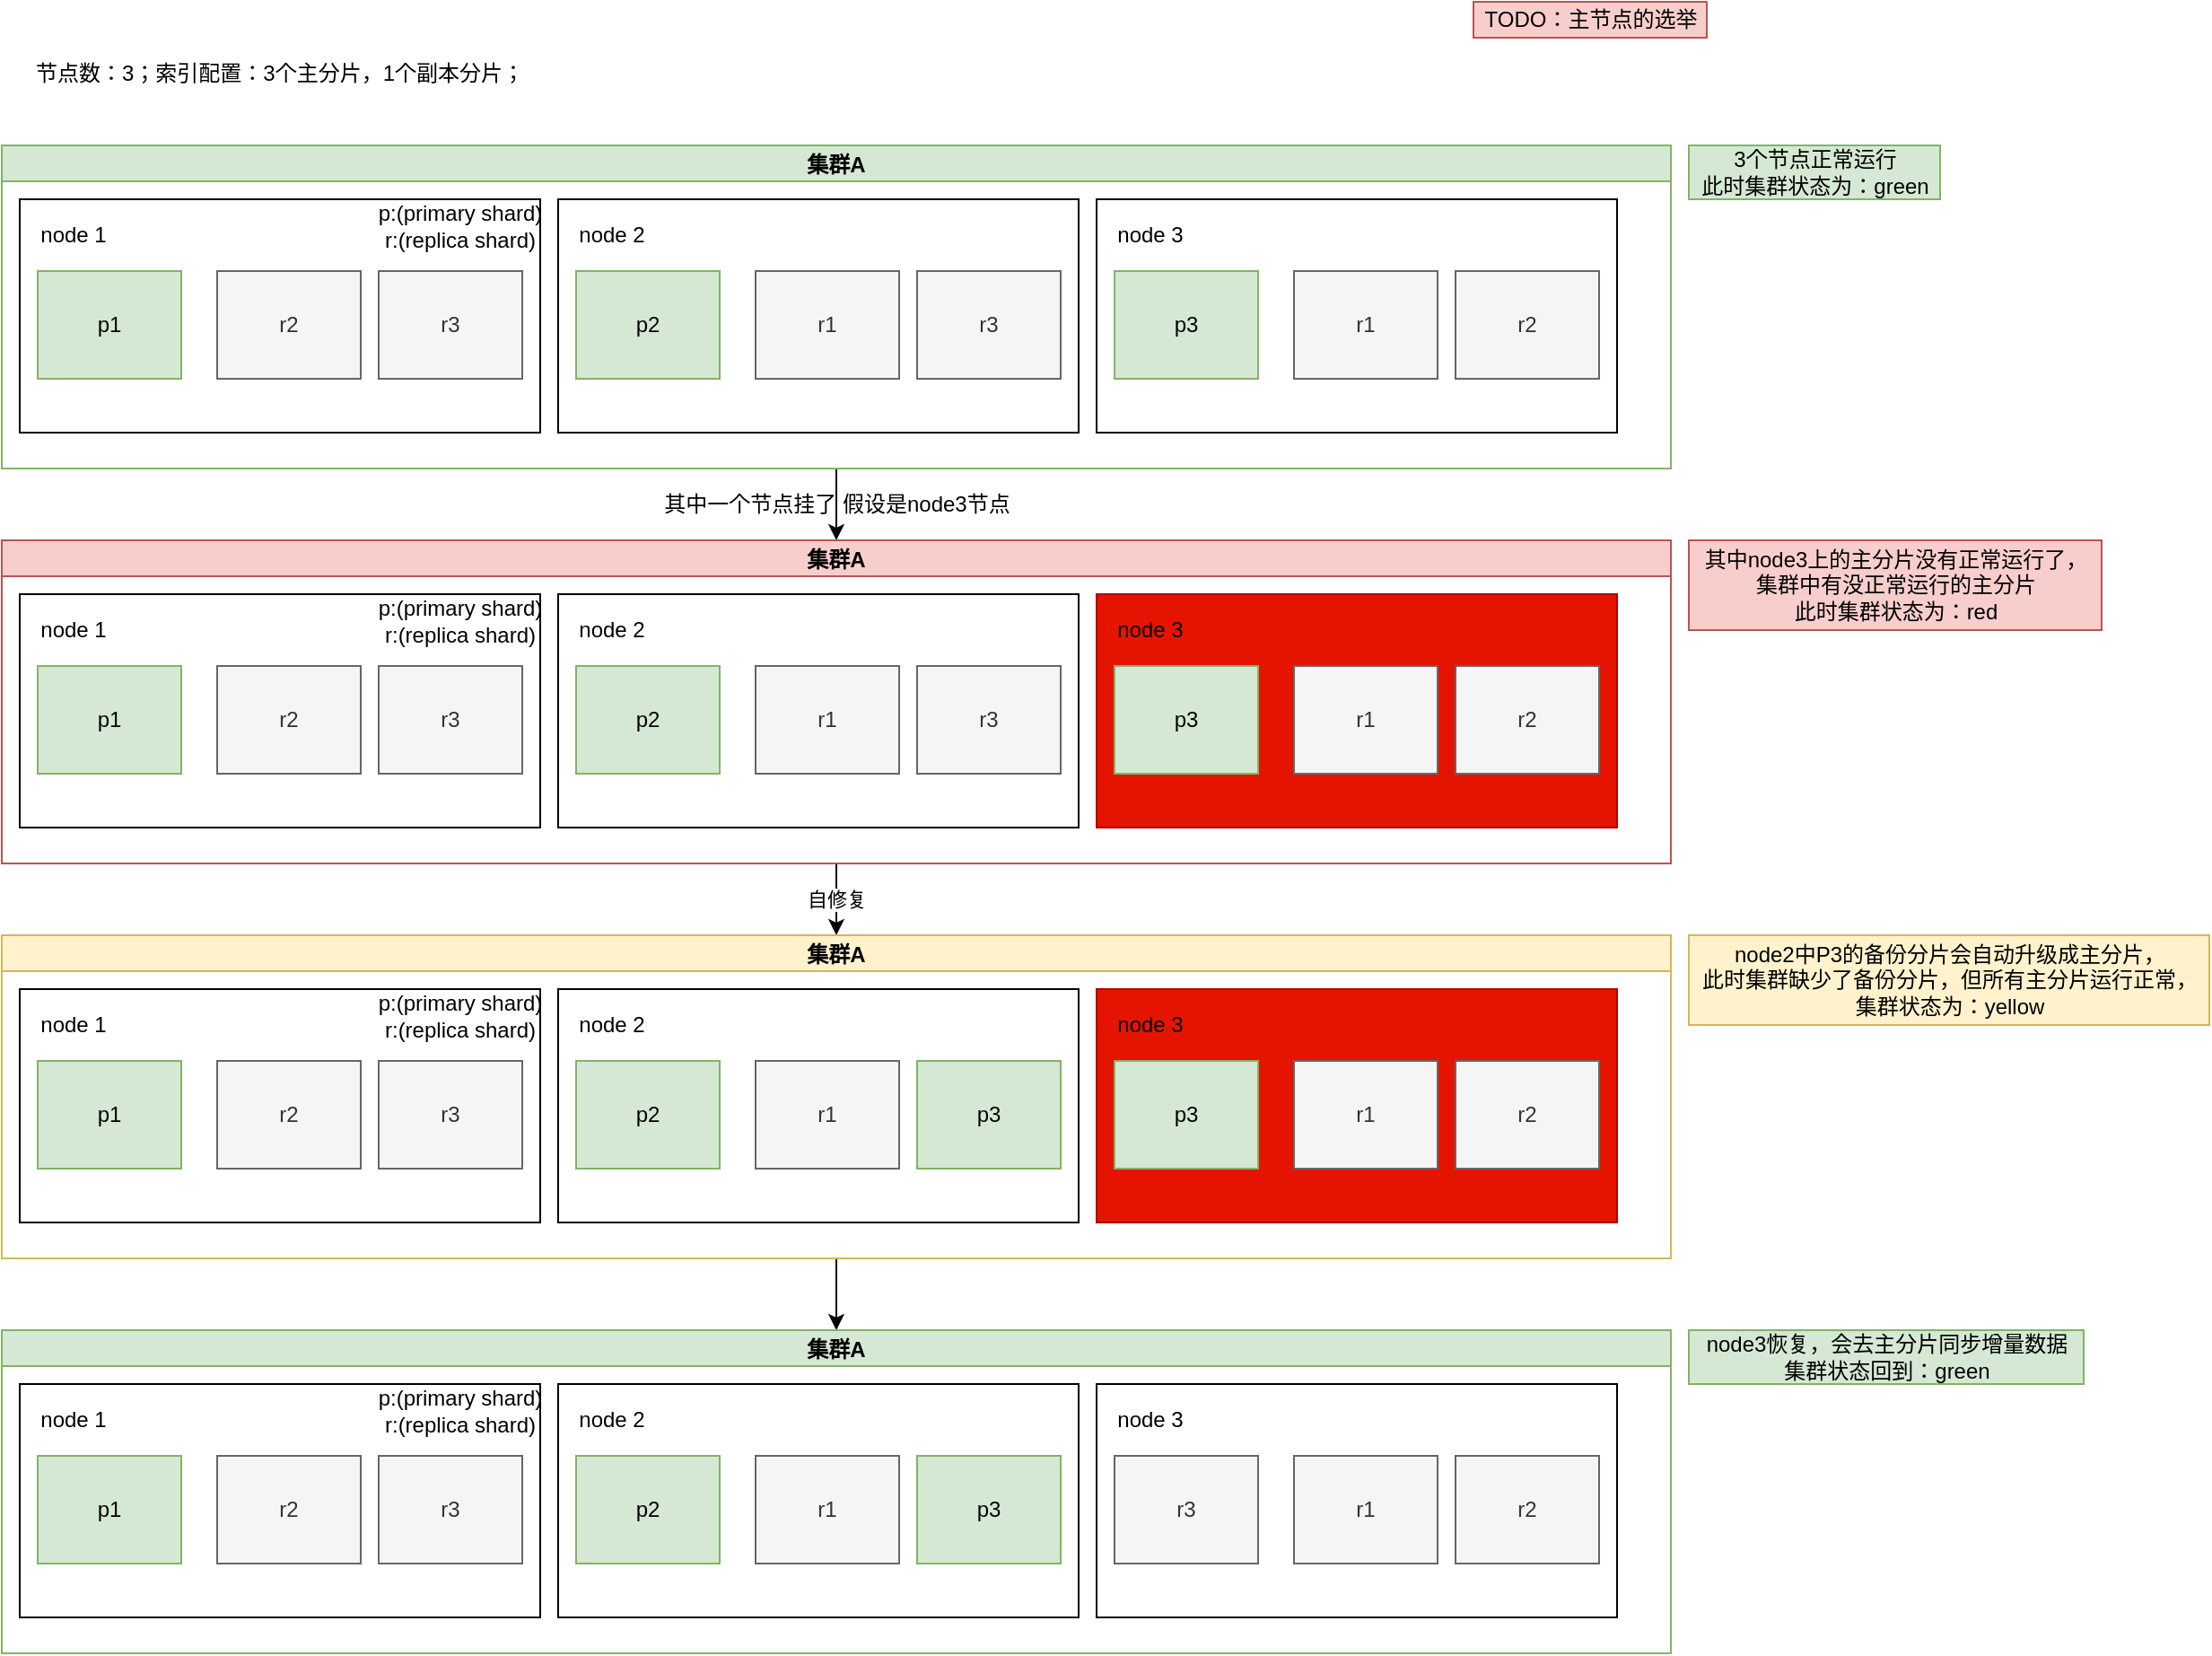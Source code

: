 <mxfile version="14.9.6" type="github">
  <diagram id="C5RBs43oDa-KdzZeNtuy" name="Page-1">
    <mxGraphModel dx="1678" dy="934" grid="1" gridSize="10" guides="1" tooltips="1" connect="1" arrows="1" fold="1" page="1" pageScale="1" pageWidth="1390" pageHeight="980" math="0" shadow="0">
      <root>
        <mxCell id="WIyWlLk6GJQsqaUBKTNV-0" />
        <mxCell id="WIyWlLk6GJQsqaUBKTNV-1" parent="WIyWlLk6GJQsqaUBKTNV-0" />
        <mxCell id="ibbkaZqgxfsACqarjdkI-46" style="edgeStyle=orthogonalEdgeStyle;rounded=0;orthogonalLoop=1;jettySize=auto;html=1;exitX=0.5;exitY=1;exitDx=0;exitDy=0;entryX=0.5;entryY=0;entryDx=0;entryDy=0;" edge="1" parent="WIyWlLk6GJQsqaUBKTNV-1" source="ibbkaZqgxfsACqarjdkI-0" target="ibbkaZqgxfsACqarjdkI-29">
          <mxGeometry relative="1" as="geometry" />
        </mxCell>
        <mxCell id="ibbkaZqgxfsACqarjdkI-0" value="集群A" style="swimlane;startSize=20;horizontal=1;containerType=tree;newEdgeStyle={&quot;edgeStyle&quot;:&quot;elbowEdgeStyle&quot;,&quot;startArrow&quot;:&quot;none&quot;,&quot;endArrow&quot;:&quot;none&quot;};fillColor=#d5e8d4;strokeColor=#82b366;" vertex="1" parent="WIyWlLk6GJQsqaUBKTNV-1">
          <mxGeometry x="80" y="110" width="930" height="180" as="geometry">
            <mxRectangle x="70" y="50" width="70" height="20" as="alternateBounds" />
          </mxGeometry>
        </mxCell>
        <mxCell id="ibbkaZqgxfsACqarjdkI-6" value="" style="rounded=0;whiteSpace=wrap;html=1;" vertex="1" parent="ibbkaZqgxfsACqarjdkI-0">
          <mxGeometry x="10" y="30" width="290" height="130" as="geometry" />
        </mxCell>
        <mxCell id="ibbkaZqgxfsACqarjdkI-7" value="node 1" style="text;html=1;strokeColor=none;fillColor=none;align=center;verticalAlign=middle;whiteSpace=wrap;rounded=0;" vertex="1" parent="ibbkaZqgxfsACqarjdkI-0">
          <mxGeometry x="20" y="40" width="40" height="20" as="geometry" />
        </mxCell>
        <mxCell id="ibbkaZqgxfsACqarjdkI-8" value="p1" style="rounded=0;whiteSpace=wrap;html=1;fillColor=#d5e8d4;strokeColor=#82b366;" vertex="1" parent="ibbkaZqgxfsACqarjdkI-0">
          <mxGeometry x="20" y="70" width="80" height="60" as="geometry" />
        </mxCell>
        <mxCell id="ibbkaZqgxfsACqarjdkI-10" value="r2" style="rounded=0;whiteSpace=wrap;html=1;fillColor=#f5f5f5;strokeColor=#666666;fontColor=#333333;" vertex="1" parent="ibbkaZqgxfsACqarjdkI-0">
          <mxGeometry x="120" y="70" width="80" height="60" as="geometry" />
        </mxCell>
        <mxCell id="ibbkaZqgxfsACqarjdkI-9" value="r3" style="rounded=0;whiteSpace=wrap;html=1;fillColor=#f5f5f5;strokeColor=#666666;fontColor=#333333;" vertex="1" parent="ibbkaZqgxfsACqarjdkI-0">
          <mxGeometry x="210" y="70" width="80" height="60" as="geometry" />
        </mxCell>
        <mxCell id="ibbkaZqgxfsACqarjdkI-13" value="" style="rounded=0;whiteSpace=wrap;html=1;" vertex="1" parent="ibbkaZqgxfsACqarjdkI-0">
          <mxGeometry x="310" y="30" width="290" height="130" as="geometry" />
        </mxCell>
        <mxCell id="ibbkaZqgxfsACqarjdkI-15" value="p2" style="rounded=0;whiteSpace=wrap;html=1;fillColor=#d5e8d4;strokeColor=#82b366;" vertex="1" parent="ibbkaZqgxfsACqarjdkI-0">
          <mxGeometry x="320" y="70" width="80" height="60" as="geometry" />
        </mxCell>
        <mxCell id="ibbkaZqgxfsACqarjdkI-16" value="r1" style="rounded=0;whiteSpace=wrap;html=1;fillColor=#f5f5f5;strokeColor=#666666;fontColor=#333333;" vertex="1" parent="ibbkaZqgxfsACqarjdkI-0">
          <mxGeometry x="420" y="70" width="80" height="60" as="geometry" />
        </mxCell>
        <mxCell id="ibbkaZqgxfsACqarjdkI-17" value="r3" style="rounded=0;whiteSpace=wrap;html=1;fillColor=#f5f5f5;strokeColor=#666666;fontColor=#333333;" vertex="1" parent="ibbkaZqgxfsACqarjdkI-0">
          <mxGeometry x="510" y="70" width="80" height="60" as="geometry" />
        </mxCell>
        <mxCell id="ibbkaZqgxfsACqarjdkI-18" value="node 2" style="text;html=1;strokeColor=none;fillColor=none;align=center;verticalAlign=middle;whiteSpace=wrap;rounded=0;" vertex="1" parent="ibbkaZqgxfsACqarjdkI-0">
          <mxGeometry x="320" y="40" width="40" height="20" as="geometry" />
        </mxCell>
        <mxCell id="ibbkaZqgxfsACqarjdkI-19" value="" style="rounded=0;whiteSpace=wrap;html=1;" vertex="1" parent="ibbkaZqgxfsACqarjdkI-0">
          <mxGeometry x="610" y="30" width="290" height="130" as="geometry" />
        </mxCell>
        <mxCell id="ibbkaZqgxfsACqarjdkI-20" value="p3" style="rounded=0;whiteSpace=wrap;html=1;fillColor=#d5e8d4;strokeColor=#82b366;" vertex="1" parent="ibbkaZqgxfsACqarjdkI-0">
          <mxGeometry x="620" y="70" width="80" height="60" as="geometry" />
        </mxCell>
        <mxCell id="ibbkaZqgxfsACqarjdkI-21" value="r1" style="rounded=0;whiteSpace=wrap;html=1;fillColor=#f5f5f5;strokeColor=#666666;fontColor=#333333;" vertex="1" parent="ibbkaZqgxfsACqarjdkI-0">
          <mxGeometry x="720" y="70" width="80" height="60" as="geometry" />
        </mxCell>
        <mxCell id="ibbkaZqgxfsACqarjdkI-22" value="r2" style="rounded=0;whiteSpace=wrap;html=1;fillColor=#f5f5f5;strokeColor=#666666;fontColor=#333333;" vertex="1" parent="ibbkaZqgxfsACqarjdkI-0">
          <mxGeometry x="810" y="70" width="80" height="60" as="geometry" />
        </mxCell>
        <mxCell id="ibbkaZqgxfsACqarjdkI-23" value="node 3" style="text;html=1;strokeColor=none;fillColor=none;align=center;verticalAlign=middle;whiteSpace=wrap;rounded=0;" vertex="1" parent="ibbkaZqgxfsACqarjdkI-0">
          <mxGeometry x="620" y="40" width="40" height="20" as="geometry" />
        </mxCell>
        <mxCell id="ibbkaZqgxfsACqarjdkI-27" value="p:(primary shard)&lt;br&gt;r:(replica shard)" style="text;html=1;align=center;verticalAlign=middle;resizable=0;points=[];autosize=1;strokeColor=none;" vertex="1" parent="ibbkaZqgxfsACqarjdkI-0">
          <mxGeometry x="200" y="30" width="110" height="30" as="geometry" />
        </mxCell>
        <mxCell id="ibbkaZqgxfsACqarjdkI-26" value="节点数：3；索引配置：3个主分片，1个副本分片；" style="text;html=1;strokeColor=none;fillColor=none;align=center;verticalAlign=middle;whiteSpace=wrap;rounded=0;" vertex="1" parent="WIyWlLk6GJQsqaUBKTNV-1">
          <mxGeometry x="80" y="50" width="310" height="40" as="geometry" />
        </mxCell>
        <mxCell id="ibbkaZqgxfsACqarjdkI-28" value="3个节点正常运行&lt;br&gt;此时集群状态为：green" style="text;html=1;align=center;verticalAlign=middle;resizable=0;points=[];autosize=1;strokeColor=#82b366;fillColor=#d5e8d4;" vertex="1" parent="WIyWlLk6GJQsqaUBKTNV-1">
          <mxGeometry x="1020" y="110" width="140" height="30" as="geometry" />
        </mxCell>
        <mxCell id="ibbkaZqgxfsACqarjdkI-67" value="自修复" style="edgeStyle=orthogonalEdgeStyle;rounded=0;orthogonalLoop=1;jettySize=auto;html=1;exitX=0.5;exitY=1;exitDx=0;exitDy=0;entryX=0.5;entryY=0;entryDx=0;entryDy=0;" edge="1" parent="WIyWlLk6GJQsqaUBKTNV-1" source="ibbkaZqgxfsACqarjdkI-29" target="ibbkaZqgxfsACqarjdkI-50">
          <mxGeometry relative="1" as="geometry" />
        </mxCell>
        <mxCell id="ibbkaZqgxfsACqarjdkI-29" value="集群A" style="swimlane;startSize=20;horizontal=1;containerType=tree;newEdgeStyle={&quot;edgeStyle&quot;:&quot;elbowEdgeStyle&quot;,&quot;startArrow&quot;:&quot;none&quot;,&quot;endArrow&quot;:&quot;none&quot;};fillColor=#f8cecc;strokeColor=#b85450;" vertex="1" parent="WIyWlLk6GJQsqaUBKTNV-1">
          <mxGeometry x="80" y="330" width="930" height="180" as="geometry">
            <mxRectangle x="70" y="50" width="70" height="20" as="alternateBounds" />
          </mxGeometry>
        </mxCell>
        <mxCell id="ibbkaZqgxfsACqarjdkI-30" value="" style="rounded=0;whiteSpace=wrap;html=1;" vertex="1" parent="ibbkaZqgxfsACqarjdkI-29">
          <mxGeometry x="10" y="30" width="290" height="130" as="geometry" />
        </mxCell>
        <mxCell id="ibbkaZqgxfsACqarjdkI-31" value="node 1" style="text;html=1;strokeColor=none;fillColor=none;align=center;verticalAlign=middle;whiteSpace=wrap;rounded=0;" vertex="1" parent="ibbkaZqgxfsACqarjdkI-29">
          <mxGeometry x="20" y="40" width="40" height="20" as="geometry" />
        </mxCell>
        <mxCell id="ibbkaZqgxfsACqarjdkI-32" value="p1" style="rounded=0;whiteSpace=wrap;html=1;fillColor=#d5e8d4;strokeColor=#82b366;" vertex="1" parent="ibbkaZqgxfsACqarjdkI-29">
          <mxGeometry x="20" y="70" width="80" height="60" as="geometry" />
        </mxCell>
        <mxCell id="ibbkaZqgxfsACqarjdkI-33" value="r2" style="rounded=0;whiteSpace=wrap;html=1;fillColor=#f5f5f5;strokeColor=#666666;fontColor=#333333;" vertex="1" parent="ibbkaZqgxfsACqarjdkI-29">
          <mxGeometry x="120" y="70" width="80" height="60" as="geometry" />
        </mxCell>
        <mxCell id="ibbkaZqgxfsACqarjdkI-34" value="r3" style="rounded=0;whiteSpace=wrap;html=1;fillColor=#f5f5f5;strokeColor=#666666;fontColor=#333333;" vertex="1" parent="ibbkaZqgxfsACqarjdkI-29">
          <mxGeometry x="210" y="70" width="80" height="60" as="geometry" />
        </mxCell>
        <mxCell id="ibbkaZqgxfsACqarjdkI-35" value="" style="rounded=0;whiteSpace=wrap;html=1;" vertex="1" parent="ibbkaZqgxfsACqarjdkI-29">
          <mxGeometry x="310" y="30" width="290" height="130" as="geometry" />
        </mxCell>
        <mxCell id="ibbkaZqgxfsACqarjdkI-36" value="p2" style="rounded=0;whiteSpace=wrap;html=1;fillColor=#d5e8d4;strokeColor=#82b366;" vertex="1" parent="ibbkaZqgxfsACqarjdkI-29">
          <mxGeometry x="320" y="70" width="80" height="60" as="geometry" />
        </mxCell>
        <mxCell id="ibbkaZqgxfsACqarjdkI-37" value="r1" style="rounded=0;whiteSpace=wrap;html=1;fillColor=#f5f5f5;strokeColor=#666666;fontColor=#333333;" vertex="1" parent="ibbkaZqgxfsACqarjdkI-29">
          <mxGeometry x="420" y="70" width="80" height="60" as="geometry" />
        </mxCell>
        <mxCell id="ibbkaZqgxfsACqarjdkI-38" value="r3" style="rounded=0;whiteSpace=wrap;html=1;fillColor=#f5f5f5;strokeColor=#666666;fontColor=#333333;" vertex="1" parent="ibbkaZqgxfsACqarjdkI-29">
          <mxGeometry x="510" y="70" width="80" height="60" as="geometry" />
        </mxCell>
        <mxCell id="ibbkaZqgxfsACqarjdkI-39" value="node 2" style="text;html=1;strokeColor=none;fillColor=none;align=center;verticalAlign=middle;whiteSpace=wrap;rounded=0;" vertex="1" parent="ibbkaZqgxfsACqarjdkI-29">
          <mxGeometry x="320" y="40" width="40" height="20" as="geometry" />
        </mxCell>
        <mxCell id="ibbkaZqgxfsACqarjdkI-40" value="" style="rounded=0;whiteSpace=wrap;html=1;fillColor=#e51400;strokeColor=#B20000;fontColor=#ffffff;" vertex="1" parent="ibbkaZqgxfsACqarjdkI-29">
          <mxGeometry x="610" y="30" width="290" height="130" as="geometry" />
        </mxCell>
        <mxCell id="ibbkaZqgxfsACqarjdkI-41" value="p3" style="rounded=0;whiteSpace=wrap;html=1;fillColor=#d5e8d4;strokeColor=#82b366;" vertex="1" parent="ibbkaZqgxfsACqarjdkI-29">
          <mxGeometry x="620" y="70" width="80" height="60" as="geometry" />
        </mxCell>
        <mxCell id="ibbkaZqgxfsACqarjdkI-42" value="r1" style="rounded=0;whiteSpace=wrap;html=1;fillColor=#f5f5f5;strokeColor=#666666;fontColor=#333333;" vertex="1" parent="ibbkaZqgxfsACqarjdkI-29">
          <mxGeometry x="720" y="70" width="80" height="60" as="geometry" />
        </mxCell>
        <mxCell id="ibbkaZqgxfsACqarjdkI-43" value="r2" style="rounded=0;whiteSpace=wrap;html=1;fillColor=#f5f5f5;strokeColor=#666666;fontColor=#333333;" vertex="1" parent="ibbkaZqgxfsACqarjdkI-29">
          <mxGeometry x="810" y="70" width="80" height="60" as="geometry" />
        </mxCell>
        <mxCell id="ibbkaZqgxfsACqarjdkI-44" value="node 3" style="text;html=1;strokeColor=none;fillColor=none;align=center;verticalAlign=middle;whiteSpace=wrap;rounded=0;" vertex="1" parent="ibbkaZqgxfsACqarjdkI-29">
          <mxGeometry x="620" y="40" width="40" height="20" as="geometry" />
        </mxCell>
        <mxCell id="ibbkaZqgxfsACqarjdkI-45" value="p:(primary shard)&lt;br&gt;r:(replica shard)" style="text;html=1;align=center;verticalAlign=middle;resizable=0;points=[];autosize=1;strokeColor=none;" vertex="1" parent="ibbkaZqgxfsACqarjdkI-29">
          <mxGeometry x="200" y="30" width="110" height="30" as="geometry" />
        </mxCell>
        <mxCell id="ibbkaZqgxfsACqarjdkI-47" value="其中一个节点挂了 假设是node3节点" style="text;html=1;align=center;verticalAlign=middle;resizable=0;points=[];autosize=1;strokeColor=none;" vertex="1" parent="WIyWlLk6GJQsqaUBKTNV-1">
          <mxGeometry x="440" y="300" width="210" height="20" as="geometry" />
        </mxCell>
        <mxCell id="ibbkaZqgxfsACqarjdkI-49" value="其中node3上的主分片没有正常运行了，&lt;br&gt;集群中有没正常运行的主分片&lt;br&gt;此时集群状态为：red" style="text;html=1;align=center;verticalAlign=middle;resizable=0;points=[];autosize=1;strokeColor=#b85450;fillColor=#f8cecc;" vertex="1" parent="WIyWlLk6GJQsqaUBKTNV-1">
          <mxGeometry x="1020" y="330" width="230" height="50" as="geometry" />
        </mxCell>
        <mxCell id="ibbkaZqgxfsACqarjdkI-86" style="edgeStyle=orthogonalEdgeStyle;rounded=0;orthogonalLoop=1;jettySize=auto;html=1;exitX=0.5;exitY=1;exitDx=0;exitDy=0;entryX=0.5;entryY=0;entryDx=0;entryDy=0;" edge="1" parent="WIyWlLk6GJQsqaUBKTNV-1" source="ibbkaZqgxfsACqarjdkI-50" target="ibbkaZqgxfsACqarjdkI-69">
          <mxGeometry relative="1" as="geometry" />
        </mxCell>
        <mxCell id="ibbkaZqgxfsACqarjdkI-50" value="集群A" style="swimlane;startSize=20;horizontal=1;containerType=tree;newEdgeStyle={&quot;edgeStyle&quot;:&quot;elbowEdgeStyle&quot;,&quot;startArrow&quot;:&quot;none&quot;,&quot;endArrow&quot;:&quot;none&quot;};fillColor=#fff2cc;strokeColor=#d6b656;" vertex="1" parent="WIyWlLk6GJQsqaUBKTNV-1">
          <mxGeometry x="80" y="550" width="930" height="180" as="geometry">
            <mxRectangle x="70" y="50" width="70" height="20" as="alternateBounds" />
          </mxGeometry>
        </mxCell>
        <mxCell id="ibbkaZqgxfsACqarjdkI-51" value="" style="rounded=0;whiteSpace=wrap;html=1;" vertex="1" parent="ibbkaZqgxfsACqarjdkI-50">
          <mxGeometry x="10" y="30" width="290" height="130" as="geometry" />
        </mxCell>
        <mxCell id="ibbkaZqgxfsACqarjdkI-52" value="node 1" style="text;html=1;strokeColor=none;fillColor=none;align=center;verticalAlign=middle;whiteSpace=wrap;rounded=0;" vertex="1" parent="ibbkaZqgxfsACqarjdkI-50">
          <mxGeometry x="20" y="40" width="40" height="20" as="geometry" />
        </mxCell>
        <mxCell id="ibbkaZqgxfsACqarjdkI-53" value="p1" style="rounded=0;whiteSpace=wrap;html=1;fillColor=#d5e8d4;strokeColor=#82b366;" vertex="1" parent="ibbkaZqgxfsACqarjdkI-50">
          <mxGeometry x="20" y="70" width="80" height="60" as="geometry" />
        </mxCell>
        <mxCell id="ibbkaZqgxfsACqarjdkI-54" value="r2" style="rounded=0;whiteSpace=wrap;html=1;fillColor=#f5f5f5;strokeColor=#666666;fontColor=#333333;" vertex="1" parent="ibbkaZqgxfsACqarjdkI-50">
          <mxGeometry x="120" y="70" width="80" height="60" as="geometry" />
        </mxCell>
        <mxCell id="ibbkaZqgxfsACqarjdkI-55" value="r3" style="rounded=0;whiteSpace=wrap;html=1;fillColor=#f5f5f5;strokeColor=#666666;fontColor=#333333;" vertex="1" parent="ibbkaZqgxfsACqarjdkI-50">
          <mxGeometry x="210" y="70" width="80" height="60" as="geometry" />
        </mxCell>
        <mxCell id="ibbkaZqgxfsACqarjdkI-56" value="" style="rounded=0;whiteSpace=wrap;html=1;" vertex="1" parent="ibbkaZqgxfsACqarjdkI-50">
          <mxGeometry x="310" y="30" width="290" height="130" as="geometry" />
        </mxCell>
        <mxCell id="ibbkaZqgxfsACqarjdkI-57" value="p2" style="rounded=0;whiteSpace=wrap;html=1;fillColor=#d5e8d4;strokeColor=#82b366;" vertex="1" parent="ibbkaZqgxfsACqarjdkI-50">
          <mxGeometry x="320" y="70" width="80" height="60" as="geometry" />
        </mxCell>
        <mxCell id="ibbkaZqgxfsACqarjdkI-58" value="r1" style="rounded=0;whiteSpace=wrap;html=1;fillColor=#f5f5f5;strokeColor=#666666;fontColor=#333333;" vertex="1" parent="ibbkaZqgxfsACqarjdkI-50">
          <mxGeometry x="420" y="70" width="80" height="60" as="geometry" />
        </mxCell>
        <mxCell id="ibbkaZqgxfsACqarjdkI-59" value="r3" style="rounded=0;whiteSpace=wrap;html=1;fillColor=#f5f5f5;strokeColor=#666666;fontColor=#333333;" vertex="1" parent="ibbkaZqgxfsACqarjdkI-50">
          <mxGeometry x="510" y="70" width="80" height="60" as="geometry" />
        </mxCell>
        <mxCell id="ibbkaZqgxfsACqarjdkI-60" value="node 2" style="text;html=1;strokeColor=none;fillColor=none;align=center;verticalAlign=middle;whiteSpace=wrap;rounded=0;" vertex="1" parent="ibbkaZqgxfsACqarjdkI-50">
          <mxGeometry x="320" y="40" width="40" height="20" as="geometry" />
        </mxCell>
        <mxCell id="ibbkaZqgxfsACqarjdkI-61" value="" style="rounded=0;whiteSpace=wrap;html=1;fillColor=#e51400;strokeColor=#B20000;fontColor=#ffffff;" vertex="1" parent="ibbkaZqgxfsACqarjdkI-50">
          <mxGeometry x="610" y="30" width="290" height="130" as="geometry" />
        </mxCell>
        <mxCell id="ibbkaZqgxfsACqarjdkI-63" value="r1" style="rounded=0;whiteSpace=wrap;html=1;fillColor=#f5f5f5;strokeColor=#666666;fontColor=#333333;" vertex="1" parent="ibbkaZqgxfsACqarjdkI-50">
          <mxGeometry x="720" y="70" width="80" height="60" as="geometry" />
        </mxCell>
        <mxCell id="ibbkaZqgxfsACqarjdkI-64" value="r2" style="rounded=0;whiteSpace=wrap;html=1;fillColor=#f5f5f5;strokeColor=#666666;fontColor=#333333;" vertex="1" parent="ibbkaZqgxfsACqarjdkI-50">
          <mxGeometry x="810" y="70" width="80" height="60" as="geometry" />
        </mxCell>
        <mxCell id="ibbkaZqgxfsACqarjdkI-65" value="node 3" style="text;html=1;strokeColor=none;fillColor=none;align=center;verticalAlign=middle;whiteSpace=wrap;rounded=0;" vertex="1" parent="ibbkaZqgxfsACqarjdkI-50">
          <mxGeometry x="620" y="40" width="40" height="20" as="geometry" />
        </mxCell>
        <mxCell id="ibbkaZqgxfsACqarjdkI-66" value="p:(primary shard)&lt;br&gt;r:(replica shard)" style="text;html=1;align=center;verticalAlign=middle;resizable=0;points=[];autosize=1;strokeColor=none;" vertex="1" parent="ibbkaZqgxfsACqarjdkI-50">
          <mxGeometry x="200" y="30" width="110" height="30" as="geometry" />
        </mxCell>
        <mxCell id="ibbkaZqgxfsACqarjdkI-87" value="p3" style="rounded=0;whiteSpace=wrap;html=1;fillColor=#d5e8d4;strokeColor=#82b366;" vertex="1" parent="ibbkaZqgxfsACqarjdkI-50">
          <mxGeometry x="620" y="70" width="80" height="60" as="geometry" />
        </mxCell>
        <mxCell id="ibbkaZqgxfsACqarjdkI-90" value="p3" style="rounded=0;whiteSpace=wrap;html=1;fillColor=#d5e8d4;strokeColor=#82b366;" vertex="1" parent="ibbkaZqgxfsACqarjdkI-50">
          <mxGeometry x="510" y="70" width="80" height="60" as="geometry" />
        </mxCell>
        <mxCell id="ibbkaZqgxfsACqarjdkI-68" value="node2中P3的备份分片会自动升级成主分片，&lt;br&gt;此时集群缺少了备份分片，但所有主分片运行正常，&lt;br&gt;集群状态为：yellow" style="text;html=1;align=center;verticalAlign=middle;resizable=0;points=[];autosize=1;strokeColor=#d6b656;fillColor=#fff2cc;" vertex="1" parent="WIyWlLk6GJQsqaUBKTNV-1">
          <mxGeometry x="1020" y="550" width="290" height="50" as="geometry" />
        </mxCell>
        <mxCell id="ibbkaZqgxfsACqarjdkI-69" value="集群A" style="swimlane;startSize=20;horizontal=1;containerType=tree;newEdgeStyle={&quot;edgeStyle&quot;:&quot;elbowEdgeStyle&quot;,&quot;startArrow&quot;:&quot;none&quot;,&quot;endArrow&quot;:&quot;none&quot;};fillColor=#d5e8d4;strokeColor=#82b366;" vertex="1" parent="WIyWlLk6GJQsqaUBKTNV-1">
          <mxGeometry x="80" y="770" width="930" height="180" as="geometry">
            <mxRectangle x="70" y="50" width="70" height="20" as="alternateBounds" />
          </mxGeometry>
        </mxCell>
        <mxCell id="ibbkaZqgxfsACqarjdkI-70" value="" style="rounded=0;whiteSpace=wrap;html=1;" vertex="1" parent="ibbkaZqgxfsACqarjdkI-69">
          <mxGeometry x="10" y="30" width="290" height="130" as="geometry" />
        </mxCell>
        <mxCell id="ibbkaZqgxfsACqarjdkI-71" value="node 1" style="text;html=1;strokeColor=none;fillColor=none;align=center;verticalAlign=middle;whiteSpace=wrap;rounded=0;" vertex="1" parent="ibbkaZqgxfsACqarjdkI-69">
          <mxGeometry x="20" y="40" width="40" height="20" as="geometry" />
        </mxCell>
        <mxCell id="ibbkaZqgxfsACqarjdkI-72" value="p1" style="rounded=0;whiteSpace=wrap;html=1;fillColor=#d5e8d4;strokeColor=#82b366;" vertex="1" parent="ibbkaZqgxfsACqarjdkI-69">
          <mxGeometry x="20" y="70" width="80" height="60" as="geometry" />
        </mxCell>
        <mxCell id="ibbkaZqgxfsACqarjdkI-73" value="r2" style="rounded=0;whiteSpace=wrap;html=1;fillColor=#f5f5f5;strokeColor=#666666;fontColor=#333333;" vertex="1" parent="ibbkaZqgxfsACqarjdkI-69">
          <mxGeometry x="120" y="70" width="80" height="60" as="geometry" />
        </mxCell>
        <mxCell id="ibbkaZqgxfsACqarjdkI-74" value="r3" style="rounded=0;whiteSpace=wrap;html=1;fillColor=#f5f5f5;strokeColor=#666666;fontColor=#333333;" vertex="1" parent="ibbkaZqgxfsACqarjdkI-69">
          <mxGeometry x="210" y="70" width="80" height="60" as="geometry" />
        </mxCell>
        <mxCell id="ibbkaZqgxfsACqarjdkI-75" value="" style="rounded=0;whiteSpace=wrap;html=1;" vertex="1" parent="ibbkaZqgxfsACqarjdkI-69">
          <mxGeometry x="310" y="30" width="290" height="130" as="geometry" />
        </mxCell>
        <mxCell id="ibbkaZqgxfsACqarjdkI-76" value="p2" style="rounded=0;whiteSpace=wrap;html=1;fillColor=#d5e8d4;strokeColor=#82b366;" vertex="1" parent="ibbkaZqgxfsACqarjdkI-69">
          <mxGeometry x="320" y="70" width="80" height="60" as="geometry" />
        </mxCell>
        <mxCell id="ibbkaZqgxfsACqarjdkI-77" value="r1" style="rounded=0;whiteSpace=wrap;html=1;fillColor=#f5f5f5;strokeColor=#666666;fontColor=#333333;" vertex="1" parent="ibbkaZqgxfsACqarjdkI-69">
          <mxGeometry x="420" y="70" width="80" height="60" as="geometry" />
        </mxCell>
        <mxCell id="ibbkaZqgxfsACqarjdkI-78" value="r3" style="rounded=0;whiteSpace=wrap;html=1;fillColor=#f5f5f5;strokeColor=#666666;fontColor=#333333;" vertex="1" parent="ibbkaZqgxfsACqarjdkI-69">
          <mxGeometry x="510" y="70" width="80" height="60" as="geometry" />
        </mxCell>
        <mxCell id="ibbkaZqgxfsACqarjdkI-79" value="node 2" style="text;html=1;strokeColor=none;fillColor=none;align=center;verticalAlign=middle;whiteSpace=wrap;rounded=0;" vertex="1" parent="ibbkaZqgxfsACqarjdkI-69">
          <mxGeometry x="320" y="40" width="40" height="20" as="geometry" />
        </mxCell>
        <mxCell id="ibbkaZqgxfsACqarjdkI-80" value="" style="rounded=0;whiteSpace=wrap;html=1;" vertex="1" parent="ibbkaZqgxfsACqarjdkI-69">
          <mxGeometry x="610" y="30" width="290" height="130" as="geometry" />
        </mxCell>
        <mxCell id="ibbkaZqgxfsACqarjdkI-81" value="p3" style="rounded=0;whiteSpace=wrap;html=1;fillColor=#d5e8d4;strokeColor=#82b366;" vertex="1" parent="ibbkaZqgxfsACqarjdkI-69">
          <mxGeometry x="620" y="70" width="80" height="60" as="geometry" />
        </mxCell>
        <mxCell id="ibbkaZqgxfsACqarjdkI-82" value="r1" style="rounded=0;whiteSpace=wrap;html=1;fillColor=#f5f5f5;strokeColor=#666666;fontColor=#333333;" vertex="1" parent="ibbkaZqgxfsACqarjdkI-69">
          <mxGeometry x="720" y="70" width="80" height="60" as="geometry" />
        </mxCell>
        <mxCell id="ibbkaZqgxfsACqarjdkI-83" value="r2" style="rounded=0;whiteSpace=wrap;html=1;fillColor=#f5f5f5;strokeColor=#666666;fontColor=#333333;" vertex="1" parent="ibbkaZqgxfsACqarjdkI-69">
          <mxGeometry x="810" y="70" width="80" height="60" as="geometry" />
        </mxCell>
        <mxCell id="ibbkaZqgxfsACqarjdkI-84" value="node 3" style="text;html=1;strokeColor=none;fillColor=none;align=center;verticalAlign=middle;whiteSpace=wrap;rounded=0;" vertex="1" parent="ibbkaZqgxfsACqarjdkI-69">
          <mxGeometry x="620" y="40" width="40" height="20" as="geometry" />
        </mxCell>
        <mxCell id="ibbkaZqgxfsACqarjdkI-85" value="p:(primary shard)&lt;br&gt;r:(replica shard)" style="text;html=1;align=center;verticalAlign=middle;resizable=0;points=[];autosize=1;strokeColor=none;" vertex="1" parent="ibbkaZqgxfsACqarjdkI-69">
          <mxGeometry x="200" y="30" width="110" height="30" as="geometry" />
        </mxCell>
        <mxCell id="ibbkaZqgxfsACqarjdkI-62" value="p3" style="rounded=0;whiteSpace=wrap;html=1;fillColor=#d5e8d4;strokeColor=#82b366;" vertex="1" parent="ibbkaZqgxfsACqarjdkI-69">
          <mxGeometry x="510" y="70" width="80" height="60" as="geometry" />
        </mxCell>
        <mxCell id="ibbkaZqgxfsACqarjdkI-89" value="r3" style="rounded=0;whiteSpace=wrap;html=1;fillColor=#f5f5f5;strokeColor=#666666;fontColor=#333333;" vertex="1" parent="ibbkaZqgxfsACqarjdkI-69">
          <mxGeometry x="620" y="70" width="80" height="60" as="geometry" />
        </mxCell>
        <mxCell id="ibbkaZqgxfsACqarjdkI-88" value="node3恢复，会去主分片同步增量数据&lt;br&gt;集群状态回到：green" style="text;html=1;align=center;verticalAlign=middle;resizable=0;points=[];autosize=1;strokeColor=#82b366;fillColor=#d5e8d4;" vertex="1" parent="WIyWlLk6GJQsqaUBKTNV-1">
          <mxGeometry x="1020" y="770" width="220" height="30" as="geometry" />
        </mxCell>
        <mxCell id="ibbkaZqgxfsACqarjdkI-91" value="TODO：主节点的选举" style="text;html=1;align=center;verticalAlign=middle;resizable=0;points=[];autosize=1;strokeColor=#b85450;fillColor=#f8cecc;" vertex="1" parent="WIyWlLk6GJQsqaUBKTNV-1">
          <mxGeometry x="900" y="30" width="130" height="20" as="geometry" />
        </mxCell>
      </root>
    </mxGraphModel>
  </diagram>
</mxfile>

